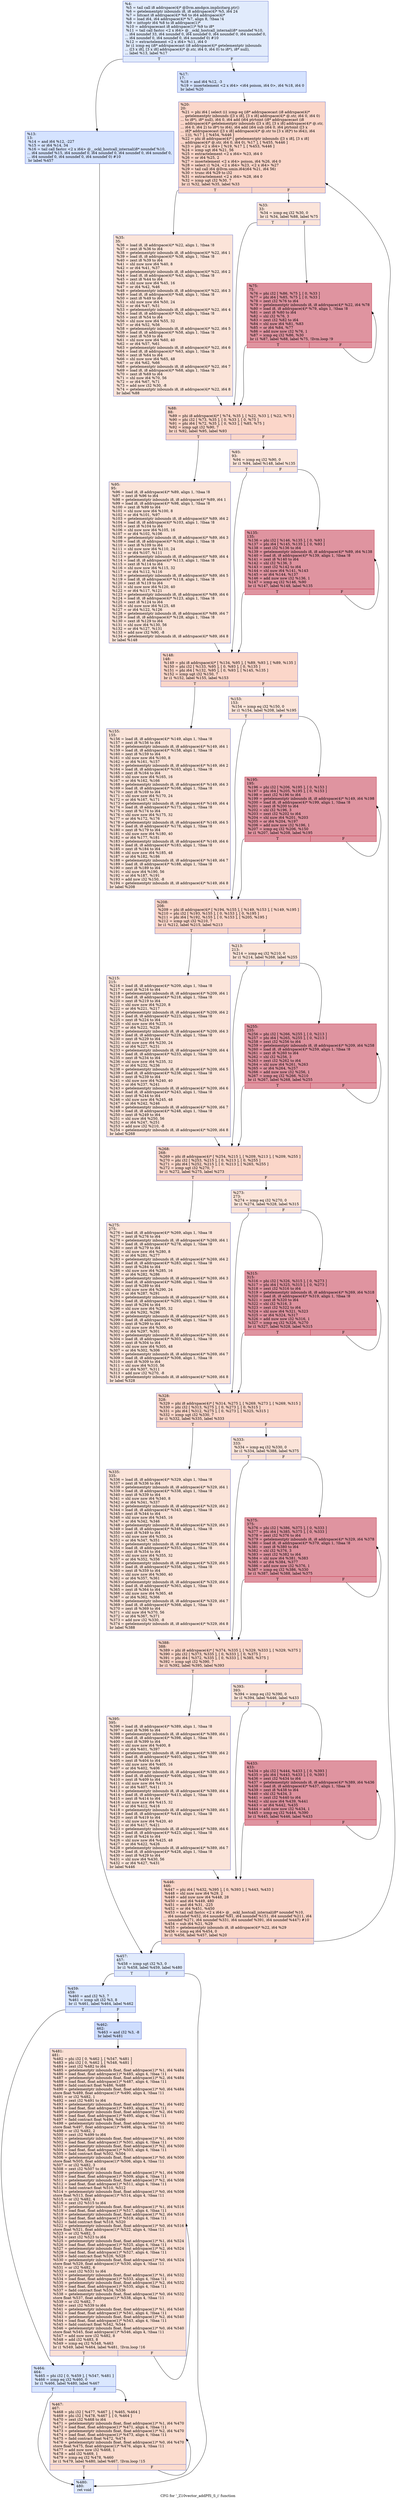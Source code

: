 digraph "CFG for '_Z10vector_addPfS_S_i' function" {
	label="CFG for '_Z10vector_addPfS_S_i' function";

	Node0x63c21f0 [shape=record,color="#3d50c3ff", style=filled, fillcolor="#bbd1f870",label="{%4:\l  %5 = tail call i8 addrspace(4)* @llvm.amdgcn.implicitarg.ptr()\l  %6 = getelementptr inbounds i8, i8 addrspace(4)* %5, i64 24\l  %7 = bitcast i8 addrspace(4)* %6 to i64 addrspace(4)*\l  %8 = load i64, i64 addrspace(4)* %7, align 8, !tbaa !4\l  %9 = inttoptr i64 %8 to i8 addrspace(1)*\l  %10 = addrspacecast i8 addrspace(1)* %9 to i8*\l  %11 = tail call fastcc \<2 x i64\> @__ockl_hostcall_internal(i8* noundef %10,\l... i64 noundef 33, i64 noundef 0, i64 noundef 0, i64 noundef 0, i64 noundef 0,\l... i64 noundef 0, i64 noundef 0, i64 noundef 0) #10\l  %12 = extractelement \<2 x i64\> %11, i64 0\l  br i1 icmp eq (i8* addrspacecast (i8 addrspace(4)* getelementptr inbounds\l... ([3 x i8], [3 x i8] addrspace(4)* @.str, i64 0, i64 0) to i8*), i8* null),\l... label %13, label %17\l|{<s0>T|<s1>F}}"];
	Node0x63c21f0:s0 -> Node0x63c4110;
	Node0x63c21f0:s1 -> Node0x63c4b00;
	Node0x63c4110 [shape=record,color="#3d50c3ff", style=filled, fillcolor="#a1c0ff70",label="{%13:\l13:                                               \l  %14 = and i64 %12, -227\l  %15 = or i64 %14, 34\l  %16 = tail call fastcc \<2 x i64\> @__ockl_hostcall_internal(i8* noundef %10,\l... i64 noundef %15, i64 noundef 0, i64 noundef 0, i64 noundef 0, i64 noundef 0,\l... i64 noundef 0, i64 noundef 0, i64 noundef 0) #10\l  br label %457\l}"];
	Node0x63c4110 -> Node0x63c4ef0;
	Node0x63c4b00 [shape=record,color="#3d50c3ff", style=filled, fillcolor="#a1c0ff70",label="{%17:\l17:                                               \l  %18 = and i64 %12, -3\l  %19 = insertelement \<2 x i64\> \<i64 poison, i64 0\>, i64 %18, i64 0\l  br label %20\l}"];
	Node0x63c4b00 -> Node0x63c5960;
	Node0x63c5960 [shape=record,color="#3d50c3ff", style=filled, fillcolor="#f6a38570",label="{%20:\l20:                                               \l  %21 = phi i64 [ select (i1 icmp eq (i8* addrspacecast (i8 addrspace(4)*\l... getelementptr inbounds ([3 x i8], [3 x i8] addrspace(4)* @.str, i64 0, i64 0)\l... to i8*), i8* null), i64 0, i64 add (i64 ptrtoint (i8* addrspacecast (i8\l... addrspace(4)* getelementptr inbounds ([3 x i8], [3 x i8] addrspace(4)* @.str,\l... i64 0, i64 2) to i8*) to i64), i64 add (i64 sub (i64 0, i64 ptrtoint ([3 x\l... i8]* addrspacecast ([3 x i8] addrspace(4)* @.str to [3 x i8]*) to i64)), i64\l... 1))), %17 ], [ %454, %446 ]\l  %22 = phi i8 addrspace(4)* [ getelementptr inbounds ([3 x i8], [3 x i8]\l... addrspace(4)* @.str, i64 0, i64 0), %17 ], [ %455, %446 ]\l  %23 = phi \<2 x i64\> [ %19, %17 ], [ %453, %446 ]\l  %24 = icmp ugt i64 %21, 56\l  %25 = extractelement \<2 x i64\> %23, i64 0\l  %26 = or i64 %25, 2\l  %27 = insertelement \<2 x i64\> poison, i64 %26, i64 0\l  %28 = select i1 %24, \<2 x i64\> %23, \<2 x i64\> %27\l  %29 = tail call i64 @llvm.umin.i64(i64 %21, i64 56)\l  %30 = trunc i64 %29 to i32\l  %31 = extractelement \<2 x i64\> %28, i64 0\l  %32 = icmp ugt i32 %30, 7\l  br i1 %32, label %35, label %33\l|{<s0>T|<s1>F}}"];
	Node0x63c5960:s0 -> Node0x63c4de0;
	Node0x63c5960:s1 -> Node0x63c4e70;
	Node0x63c4e70 [shape=record,color="#3d50c3ff", style=filled, fillcolor="#f5c1a970",label="{%33:\l33:                                               \l  %34 = icmp eq i32 %30, 0\l  br i1 %34, label %88, label %75\l|{<s0>T|<s1>F}}"];
	Node0x63c4e70:s0 -> Node0x63c6c40;
	Node0x63c4e70:s1 -> Node0x63c6c90;
	Node0x63c4de0 [shape=record,color="#3d50c3ff", style=filled, fillcolor="#f5c1a970",label="{%35:\l35:                                               \l  %36 = load i8, i8 addrspace(4)* %22, align 1, !tbaa !8\l  %37 = zext i8 %36 to i64\l  %38 = getelementptr inbounds i8, i8 addrspace(4)* %22, i64 1\l  %39 = load i8, i8 addrspace(4)* %38, align 1, !tbaa !8\l  %40 = zext i8 %39 to i64\l  %41 = shl nuw nsw i64 %40, 8\l  %42 = or i64 %41, %37\l  %43 = getelementptr inbounds i8, i8 addrspace(4)* %22, i64 2\l  %44 = load i8, i8 addrspace(4)* %43, align 1, !tbaa !8\l  %45 = zext i8 %44 to i64\l  %46 = shl nuw nsw i64 %45, 16\l  %47 = or i64 %42, %46\l  %48 = getelementptr inbounds i8, i8 addrspace(4)* %22, i64 3\l  %49 = load i8, i8 addrspace(4)* %48, align 1, !tbaa !8\l  %50 = zext i8 %49 to i64\l  %51 = shl nuw nsw i64 %50, 24\l  %52 = or i64 %47, %51\l  %53 = getelementptr inbounds i8, i8 addrspace(4)* %22, i64 4\l  %54 = load i8, i8 addrspace(4)* %53, align 1, !tbaa !8\l  %55 = zext i8 %54 to i64\l  %56 = shl nuw nsw i64 %55, 32\l  %57 = or i64 %52, %56\l  %58 = getelementptr inbounds i8, i8 addrspace(4)* %22, i64 5\l  %59 = load i8, i8 addrspace(4)* %58, align 1, !tbaa !8\l  %60 = zext i8 %59 to i64\l  %61 = shl nuw nsw i64 %60, 40\l  %62 = or i64 %57, %61\l  %63 = getelementptr inbounds i8, i8 addrspace(4)* %22, i64 6\l  %64 = load i8, i8 addrspace(4)* %63, align 1, !tbaa !8\l  %65 = zext i8 %64 to i64\l  %66 = shl nuw nsw i64 %65, 48\l  %67 = or i64 %62, %66\l  %68 = getelementptr inbounds i8, i8 addrspace(4)* %22, i64 7\l  %69 = load i8, i8 addrspace(4)* %68, align 1, !tbaa !8\l  %70 = zext i8 %69 to i64\l  %71 = shl nuw i64 %70, 56\l  %72 = or i64 %67, %71\l  %73 = add nsw i32 %30, -8\l  %74 = getelementptr inbounds i8, i8 addrspace(4)* %22, i64 8\l  br label %88\l}"];
	Node0x63c4de0 -> Node0x63c6c40;
	Node0x63c6c90 [shape=record,color="#b70d28ff", style=filled, fillcolor="#b70d2870",label="{%75:\l75:                                               \l  %76 = phi i32 [ %86, %75 ], [ 0, %33 ]\l  %77 = phi i64 [ %85, %75 ], [ 0, %33 ]\l  %78 = zext i32 %76 to i64\l  %79 = getelementptr inbounds i8, i8 addrspace(4)* %22, i64 %78\l  %80 = load i8, i8 addrspace(4)* %79, align 1, !tbaa !8\l  %81 = zext i8 %80 to i64\l  %82 = shl i32 %76, 3\l  %83 = zext i32 %82 to i64\l  %84 = shl nuw i64 %81, %83\l  %85 = or i64 %84, %77\l  %86 = add nuw nsw i32 %76, 1\l  %87 = icmp eq i32 %86, %30\l  br i1 %87, label %88, label %75, !llvm.loop !9\l|{<s0>T|<s1>F}}"];
	Node0x63c6c90:s0 -> Node0x63c6c40;
	Node0x63c6c90:s1 -> Node0x63c6c90;
	Node0x63c6c40 [shape=record,color="#3d50c3ff", style=filled, fillcolor="#f6a38570",label="{%88:\l88:                                               \l  %89 = phi i8 addrspace(4)* [ %74, %35 ], [ %22, %33 ], [ %22, %75 ]\l  %90 = phi i32 [ %73, %35 ], [ 0, %33 ], [ 0, %75 ]\l  %91 = phi i64 [ %72, %35 ], [ 0, %33 ], [ %85, %75 ]\l  %92 = icmp ugt i32 %90, 7\l  br i1 %92, label %95, label %93\l|{<s0>T|<s1>F}}"];
	Node0x63c6c40:s0 -> Node0x63c99c0;
	Node0x63c6c40:s1 -> Node0x63c9a10;
	Node0x63c9a10 [shape=record,color="#3d50c3ff", style=filled, fillcolor="#f5c1a970",label="{%93:\l93:                                               \l  %94 = icmp eq i32 %90, 0\l  br i1 %94, label %148, label %135\l|{<s0>T|<s1>F}}"];
	Node0x63c9a10:s0 -> Node0x63c9be0;
	Node0x63c9a10:s1 -> Node0x63c9c30;
	Node0x63c99c0 [shape=record,color="#3d50c3ff", style=filled, fillcolor="#f5c1a970",label="{%95:\l95:                                               \l  %96 = load i8, i8 addrspace(4)* %89, align 1, !tbaa !8\l  %97 = zext i8 %96 to i64\l  %98 = getelementptr inbounds i8, i8 addrspace(4)* %89, i64 1\l  %99 = load i8, i8 addrspace(4)* %98, align 1, !tbaa !8\l  %100 = zext i8 %99 to i64\l  %101 = shl nuw nsw i64 %100, 8\l  %102 = or i64 %101, %97\l  %103 = getelementptr inbounds i8, i8 addrspace(4)* %89, i64 2\l  %104 = load i8, i8 addrspace(4)* %103, align 1, !tbaa !8\l  %105 = zext i8 %104 to i64\l  %106 = shl nuw nsw i64 %105, 16\l  %107 = or i64 %102, %106\l  %108 = getelementptr inbounds i8, i8 addrspace(4)* %89, i64 3\l  %109 = load i8, i8 addrspace(4)* %108, align 1, !tbaa !8\l  %110 = zext i8 %109 to i64\l  %111 = shl nuw nsw i64 %110, 24\l  %112 = or i64 %107, %111\l  %113 = getelementptr inbounds i8, i8 addrspace(4)* %89, i64 4\l  %114 = load i8, i8 addrspace(4)* %113, align 1, !tbaa !8\l  %115 = zext i8 %114 to i64\l  %116 = shl nuw nsw i64 %115, 32\l  %117 = or i64 %112, %116\l  %118 = getelementptr inbounds i8, i8 addrspace(4)* %89, i64 5\l  %119 = load i8, i8 addrspace(4)* %118, align 1, !tbaa !8\l  %120 = zext i8 %119 to i64\l  %121 = shl nuw nsw i64 %120, 40\l  %122 = or i64 %117, %121\l  %123 = getelementptr inbounds i8, i8 addrspace(4)* %89, i64 6\l  %124 = load i8, i8 addrspace(4)* %123, align 1, !tbaa !8\l  %125 = zext i8 %124 to i64\l  %126 = shl nuw nsw i64 %125, 48\l  %127 = or i64 %122, %126\l  %128 = getelementptr inbounds i8, i8 addrspace(4)* %89, i64 7\l  %129 = load i8, i8 addrspace(4)* %128, align 1, !tbaa !8\l  %130 = zext i8 %129 to i64\l  %131 = shl nuw i64 %130, 56\l  %132 = or i64 %127, %131\l  %133 = add nsw i32 %90, -8\l  %134 = getelementptr inbounds i8, i8 addrspace(4)* %89, i64 8\l  br label %148\l}"];
	Node0x63c99c0 -> Node0x63c9be0;
	Node0x63c9c30 [shape=record,color="#b70d28ff", style=filled, fillcolor="#b70d2870",label="{%135:\l135:                                              \l  %136 = phi i32 [ %146, %135 ], [ 0, %93 ]\l  %137 = phi i64 [ %145, %135 ], [ 0, %93 ]\l  %138 = zext i32 %136 to i64\l  %139 = getelementptr inbounds i8, i8 addrspace(4)* %89, i64 %138\l  %140 = load i8, i8 addrspace(4)* %139, align 1, !tbaa !8\l  %141 = zext i8 %140 to i64\l  %142 = shl i32 %136, 3\l  %143 = zext i32 %142 to i64\l  %144 = shl nuw i64 %141, %143\l  %145 = or i64 %144, %137\l  %146 = add nuw nsw i32 %136, 1\l  %147 = icmp eq i32 %146, %90\l  br i1 %147, label %148, label %135\l|{<s0>T|<s1>F}}"];
	Node0x63c9c30:s0 -> Node0x63c9be0;
	Node0x63c9c30:s1 -> Node0x63c9c30;
	Node0x63c9be0 [shape=record,color="#3d50c3ff", style=filled, fillcolor="#f6a38570",label="{%148:\l148:                                              \l  %149 = phi i8 addrspace(4)* [ %134, %95 ], [ %89, %93 ], [ %89, %135 ]\l  %150 = phi i32 [ %133, %95 ], [ 0, %93 ], [ 0, %135 ]\l  %151 = phi i64 [ %132, %95 ], [ 0, %93 ], [ %145, %135 ]\l  %152 = icmp ugt i32 %150, 7\l  br i1 %152, label %155, label %153\l|{<s0>T|<s1>F}}"];
	Node0x63c9be0:s0 -> Node0x63cc0f0;
	Node0x63c9be0:s1 -> Node0x63cc140;
	Node0x63cc140 [shape=record,color="#3d50c3ff", style=filled, fillcolor="#f5c1a970",label="{%153:\l153:                                              \l  %154 = icmp eq i32 %150, 0\l  br i1 %154, label %208, label %195\l|{<s0>T|<s1>F}}"];
	Node0x63cc140:s0 -> Node0x63cc2d0;
	Node0x63cc140:s1 -> Node0x63cc320;
	Node0x63cc0f0 [shape=record,color="#3d50c3ff", style=filled, fillcolor="#f5c1a970",label="{%155:\l155:                                              \l  %156 = load i8, i8 addrspace(4)* %149, align 1, !tbaa !8\l  %157 = zext i8 %156 to i64\l  %158 = getelementptr inbounds i8, i8 addrspace(4)* %149, i64 1\l  %159 = load i8, i8 addrspace(4)* %158, align 1, !tbaa !8\l  %160 = zext i8 %159 to i64\l  %161 = shl nuw nsw i64 %160, 8\l  %162 = or i64 %161, %157\l  %163 = getelementptr inbounds i8, i8 addrspace(4)* %149, i64 2\l  %164 = load i8, i8 addrspace(4)* %163, align 1, !tbaa !8\l  %165 = zext i8 %164 to i64\l  %166 = shl nuw nsw i64 %165, 16\l  %167 = or i64 %162, %166\l  %168 = getelementptr inbounds i8, i8 addrspace(4)* %149, i64 3\l  %169 = load i8, i8 addrspace(4)* %168, align 1, !tbaa !8\l  %170 = zext i8 %169 to i64\l  %171 = shl nuw nsw i64 %170, 24\l  %172 = or i64 %167, %171\l  %173 = getelementptr inbounds i8, i8 addrspace(4)* %149, i64 4\l  %174 = load i8, i8 addrspace(4)* %173, align 1, !tbaa !8\l  %175 = zext i8 %174 to i64\l  %176 = shl nuw nsw i64 %175, 32\l  %177 = or i64 %172, %176\l  %178 = getelementptr inbounds i8, i8 addrspace(4)* %149, i64 5\l  %179 = load i8, i8 addrspace(4)* %178, align 1, !tbaa !8\l  %180 = zext i8 %179 to i64\l  %181 = shl nuw nsw i64 %180, 40\l  %182 = or i64 %177, %181\l  %183 = getelementptr inbounds i8, i8 addrspace(4)* %149, i64 6\l  %184 = load i8, i8 addrspace(4)* %183, align 1, !tbaa !8\l  %185 = zext i8 %184 to i64\l  %186 = shl nuw nsw i64 %185, 48\l  %187 = or i64 %182, %186\l  %188 = getelementptr inbounds i8, i8 addrspace(4)* %149, i64 7\l  %189 = load i8, i8 addrspace(4)* %188, align 1, !tbaa !8\l  %190 = zext i8 %189 to i64\l  %191 = shl nuw i64 %190, 56\l  %192 = or i64 %187, %191\l  %193 = add nsw i32 %150, -8\l  %194 = getelementptr inbounds i8, i8 addrspace(4)* %149, i64 8\l  br label %208\l}"];
	Node0x63cc0f0 -> Node0x63cc2d0;
	Node0x63cc320 [shape=record,color="#b70d28ff", style=filled, fillcolor="#b70d2870",label="{%195:\l195:                                              \l  %196 = phi i32 [ %206, %195 ], [ 0, %153 ]\l  %197 = phi i64 [ %205, %195 ], [ 0, %153 ]\l  %198 = zext i32 %196 to i64\l  %199 = getelementptr inbounds i8, i8 addrspace(4)* %149, i64 %198\l  %200 = load i8, i8 addrspace(4)* %199, align 1, !tbaa !8\l  %201 = zext i8 %200 to i64\l  %202 = shl i32 %196, 3\l  %203 = zext i32 %202 to i64\l  %204 = shl nuw i64 %201, %203\l  %205 = or i64 %204, %197\l  %206 = add nuw nsw i32 %196, 1\l  %207 = icmp eq i32 %206, %150\l  br i1 %207, label %208, label %195\l|{<s0>T|<s1>F}}"];
	Node0x63cc320:s0 -> Node0x63cc2d0;
	Node0x63cc320:s1 -> Node0x63cc320;
	Node0x63cc2d0 [shape=record,color="#3d50c3ff", style=filled, fillcolor="#f6a38570",label="{%208:\l208:                                              \l  %209 = phi i8 addrspace(4)* [ %194, %155 ], [ %149, %153 ], [ %149, %195 ]\l  %210 = phi i32 [ %193, %155 ], [ 0, %153 ], [ 0, %195 ]\l  %211 = phi i64 [ %192, %155 ], [ 0, %153 ], [ %205, %195 ]\l  %212 = icmp ugt i32 %210, 7\l  br i1 %212, label %215, label %213\l|{<s0>T|<s1>F}}"];
	Node0x63cc2d0:s0 -> Node0x63ce340;
	Node0x63cc2d0:s1 -> Node0x63ce390;
	Node0x63ce390 [shape=record,color="#3d50c3ff", style=filled, fillcolor="#f5c1a970",label="{%213:\l213:                                              \l  %214 = icmp eq i32 %210, 0\l  br i1 %214, label %268, label %255\l|{<s0>T|<s1>F}}"];
	Node0x63ce390:s0 -> Node0x63ce520;
	Node0x63ce390:s1 -> Node0x63ce570;
	Node0x63ce340 [shape=record,color="#3d50c3ff", style=filled, fillcolor="#f5c1a970",label="{%215:\l215:                                              \l  %216 = load i8, i8 addrspace(4)* %209, align 1, !tbaa !8\l  %217 = zext i8 %216 to i64\l  %218 = getelementptr inbounds i8, i8 addrspace(4)* %209, i64 1\l  %219 = load i8, i8 addrspace(4)* %218, align 1, !tbaa !8\l  %220 = zext i8 %219 to i64\l  %221 = shl nuw nsw i64 %220, 8\l  %222 = or i64 %221, %217\l  %223 = getelementptr inbounds i8, i8 addrspace(4)* %209, i64 2\l  %224 = load i8, i8 addrspace(4)* %223, align 1, !tbaa !8\l  %225 = zext i8 %224 to i64\l  %226 = shl nuw nsw i64 %225, 16\l  %227 = or i64 %222, %226\l  %228 = getelementptr inbounds i8, i8 addrspace(4)* %209, i64 3\l  %229 = load i8, i8 addrspace(4)* %228, align 1, !tbaa !8\l  %230 = zext i8 %229 to i64\l  %231 = shl nuw nsw i64 %230, 24\l  %232 = or i64 %227, %231\l  %233 = getelementptr inbounds i8, i8 addrspace(4)* %209, i64 4\l  %234 = load i8, i8 addrspace(4)* %233, align 1, !tbaa !8\l  %235 = zext i8 %234 to i64\l  %236 = shl nuw nsw i64 %235, 32\l  %237 = or i64 %232, %236\l  %238 = getelementptr inbounds i8, i8 addrspace(4)* %209, i64 5\l  %239 = load i8, i8 addrspace(4)* %238, align 1, !tbaa !8\l  %240 = zext i8 %239 to i64\l  %241 = shl nuw nsw i64 %240, 40\l  %242 = or i64 %237, %241\l  %243 = getelementptr inbounds i8, i8 addrspace(4)* %209, i64 6\l  %244 = load i8, i8 addrspace(4)* %243, align 1, !tbaa !8\l  %245 = zext i8 %244 to i64\l  %246 = shl nuw nsw i64 %245, 48\l  %247 = or i64 %242, %246\l  %248 = getelementptr inbounds i8, i8 addrspace(4)* %209, i64 7\l  %249 = load i8, i8 addrspace(4)* %248, align 1, !tbaa !8\l  %250 = zext i8 %249 to i64\l  %251 = shl nuw i64 %250, 56\l  %252 = or i64 %247, %251\l  %253 = add nsw i32 %210, -8\l  %254 = getelementptr inbounds i8, i8 addrspace(4)* %209, i64 8\l  br label %268\l}"];
	Node0x63ce340 -> Node0x63ce520;
	Node0x63ce570 [shape=record,color="#b70d28ff", style=filled, fillcolor="#b70d2870",label="{%255:\l255:                                              \l  %256 = phi i32 [ %266, %255 ], [ 0, %213 ]\l  %257 = phi i64 [ %265, %255 ], [ 0, %213 ]\l  %258 = zext i32 %256 to i64\l  %259 = getelementptr inbounds i8, i8 addrspace(4)* %209, i64 %258\l  %260 = load i8, i8 addrspace(4)* %259, align 1, !tbaa !8\l  %261 = zext i8 %260 to i64\l  %262 = shl i32 %256, 3\l  %263 = zext i32 %262 to i64\l  %264 = shl nuw i64 %261, %263\l  %265 = or i64 %264, %257\l  %266 = add nuw nsw i32 %256, 1\l  %267 = icmp eq i32 %266, %210\l  br i1 %267, label %268, label %255\l|{<s0>T|<s1>F}}"];
	Node0x63ce570:s0 -> Node0x63ce520;
	Node0x63ce570:s1 -> Node0x63ce570;
	Node0x63ce520 [shape=record,color="#3d50c3ff", style=filled, fillcolor="#f6a38570",label="{%268:\l268:                                              \l  %269 = phi i8 addrspace(4)* [ %254, %215 ], [ %209, %213 ], [ %209, %255 ]\l  %270 = phi i32 [ %253, %215 ], [ 0, %213 ], [ 0, %255 ]\l  %271 = phi i64 [ %252, %215 ], [ 0, %213 ], [ %265, %255 ]\l  %272 = icmp ugt i32 %270, 7\l  br i1 %272, label %275, label %273\l|{<s0>T|<s1>F}}"];
	Node0x63ce520:s0 -> Node0x63d0da0;
	Node0x63ce520:s1 -> Node0x63d0df0;
	Node0x63d0df0 [shape=record,color="#3d50c3ff", style=filled, fillcolor="#f5c1a970",label="{%273:\l273:                                              \l  %274 = icmp eq i32 %270, 0\l  br i1 %274, label %328, label %315\l|{<s0>T|<s1>F}}"];
	Node0x63d0df0:s0 -> Node0x63d0f80;
	Node0x63d0df0:s1 -> Node0x63d0fd0;
	Node0x63d0da0 [shape=record,color="#3d50c3ff", style=filled, fillcolor="#f5c1a970",label="{%275:\l275:                                              \l  %276 = load i8, i8 addrspace(4)* %269, align 1, !tbaa !8\l  %277 = zext i8 %276 to i64\l  %278 = getelementptr inbounds i8, i8 addrspace(4)* %269, i64 1\l  %279 = load i8, i8 addrspace(4)* %278, align 1, !tbaa !8\l  %280 = zext i8 %279 to i64\l  %281 = shl nuw nsw i64 %280, 8\l  %282 = or i64 %281, %277\l  %283 = getelementptr inbounds i8, i8 addrspace(4)* %269, i64 2\l  %284 = load i8, i8 addrspace(4)* %283, align 1, !tbaa !8\l  %285 = zext i8 %284 to i64\l  %286 = shl nuw nsw i64 %285, 16\l  %287 = or i64 %282, %286\l  %288 = getelementptr inbounds i8, i8 addrspace(4)* %269, i64 3\l  %289 = load i8, i8 addrspace(4)* %288, align 1, !tbaa !8\l  %290 = zext i8 %289 to i64\l  %291 = shl nuw nsw i64 %290, 24\l  %292 = or i64 %287, %291\l  %293 = getelementptr inbounds i8, i8 addrspace(4)* %269, i64 4\l  %294 = load i8, i8 addrspace(4)* %293, align 1, !tbaa !8\l  %295 = zext i8 %294 to i64\l  %296 = shl nuw nsw i64 %295, 32\l  %297 = or i64 %292, %296\l  %298 = getelementptr inbounds i8, i8 addrspace(4)* %269, i64 5\l  %299 = load i8, i8 addrspace(4)* %298, align 1, !tbaa !8\l  %300 = zext i8 %299 to i64\l  %301 = shl nuw nsw i64 %300, 40\l  %302 = or i64 %297, %301\l  %303 = getelementptr inbounds i8, i8 addrspace(4)* %269, i64 6\l  %304 = load i8, i8 addrspace(4)* %303, align 1, !tbaa !8\l  %305 = zext i8 %304 to i64\l  %306 = shl nuw nsw i64 %305, 48\l  %307 = or i64 %302, %306\l  %308 = getelementptr inbounds i8, i8 addrspace(4)* %269, i64 7\l  %309 = load i8, i8 addrspace(4)* %308, align 1, !tbaa !8\l  %310 = zext i8 %309 to i64\l  %311 = shl nuw i64 %310, 56\l  %312 = or i64 %307, %311\l  %313 = add nsw i32 %270, -8\l  %314 = getelementptr inbounds i8, i8 addrspace(4)* %269, i64 8\l  br label %328\l}"];
	Node0x63d0da0 -> Node0x63d0f80;
	Node0x63d0fd0 [shape=record,color="#b70d28ff", style=filled, fillcolor="#b70d2870",label="{%315:\l315:                                              \l  %316 = phi i32 [ %326, %315 ], [ 0, %273 ]\l  %317 = phi i64 [ %325, %315 ], [ 0, %273 ]\l  %318 = zext i32 %316 to i64\l  %319 = getelementptr inbounds i8, i8 addrspace(4)* %269, i64 %318\l  %320 = load i8, i8 addrspace(4)* %319, align 1, !tbaa !8\l  %321 = zext i8 %320 to i64\l  %322 = shl i32 %316, 3\l  %323 = zext i32 %322 to i64\l  %324 = shl nuw i64 %321, %323\l  %325 = or i64 %324, %317\l  %326 = add nuw nsw i32 %316, 1\l  %327 = icmp eq i32 %326, %270\l  br i1 %327, label %328, label %315\l|{<s0>T|<s1>F}}"];
	Node0x63d0fd0:s0 -> Node0x63d0f80;
	Node0x63d0fd0:s1 -> Node0x63d0fd0;
	Node0x63d0f80 [shape=record,color="#3d50c3ff", style=filled, fillcolor="#f6a38570",label="{%328:\l328:                                              \l  %329 = phi i8 addrspace(4)* [ %314, %275 ], [ %269, %273 ], [ %269, %315 ]\l  %330 = phi i32 [ %313, %275 ], [ 0, %273 ], [ 0, %315 ]\l  %331 = phi i64 [ %312, %275 ], [ 0, %273 ], [ %325, %315 ]\l  %332 = icmp ugt i32 %330, 7\l  br i1 %332, label %335, label %333\l|{<s0>T|<s1>F}}"];
	Node0x63d0f80:s0 -> Node0x63d2ff0;
	Node0x63d0f80:s1 -> Node0x63d3040;
	Node0x63d3040 [shape=record,color="#3d50c3ff", style=filled, fillcolor="#f5c1a970",label="{%333:\l333:                                              \l  %334 = icmp eq i32 %330, 0\l  br i1 %334, label %388, label %375\l|{<s0>T|<s1>F}}"];
	Node0x63d3040:s0 -> Node0x63d31d0;
	Node0x63d3040:s1 -> Node0x63d3220;
	Node0x63d2ff0 [shape=record,color="#3d50c3ff", style=filled, fillcolor="#f5c1a970",label="{%335:\l335:                                              \l  %336 = load i8, i8 addrspace(4)* %329, align 1, !tbaa !8\l  %337 = zext i8 %336 to i64\l  %338 = getelementptr inbounds i8, i8 addrspace(4)* %329, i64 1\l  %339 = load i8, i8 addrspace(4)* %338, align 1, !tbaa !8\l  %340 = zext i8 %339 to i64\l  %341 = shl nuw nsw i64 %340, 8\l  %342 = or i64 %341, %337\l  %343 = getelementptr inbounds i8, i8 addrspace(4)* %329, i64 2\l  %344 = load i8, i8 addrspace(4)* %343, align 1, !tbaa !8\l  %345 = zext i8 %344 to i64\l  %346 = shl nuw nsw i64 %345, 16\l  %347 = or i64 %342, %346\l  %348 = getelementptr inbounds i8, i8 addrspace(4)* %329, i64 3\l  %349 = load i8, i8 addrspace(4)* %348, align 1, !tbaa !8\l  %350 = zext i8 %349 to i64\l  %351 = shl nuw nsw i64 %350, 24\l  %352 = or i64 %347, %351\l  %353 = getelementptr inbounds i8, i8 addrspace(4)* %329, i64 4\l  %354 = load i8, i8 addrspace(4)* %353, align 1, !tbaa !8\l  %355 = zext i8 %354 to i64\l  %356 = shl nuw nsw i64 %355, 32\l  %357 = or i64 %352, %356\l  %358 = getelementptr inbounds i8, i8 addrspace(4)* %329, i64 5\l  %359 = load i8, i8 addrspace(4)* %358, align 1, !tbaa !8\l  %360 = zext i8 %359 to i64\l  %361 = shl nuw nsw i64 %360, 40\l  %362 = or i64 %357, %361\l  %363 = getelementptr inbounds i8, i8 addrspace(4)* %329, i64 6\l  %364 = load i8, i8 addrspace(4)* %363, align 1, !tbaa !8\l  %365 = zext i8 %364 to i64\l  %366 = shl nuw nsw i64 %365, 48\l  %367 = or i64 %362, %366\l  %368 = getelementptr inbounds i8, i8 addrspace(4)* %329, i64 7\l  %369 = load i8, i8 addrspace(4)* %368, align 1, !tbaa !8\l  %370 = zext i8 %369 to i64\l  %371 = shl nuw i64 %370, 56\l  %372 = or i64 %367, %371\l  %373 = add nsw i32 %330, -8\l  %374 = getelementptr inbounds i8, i8 addrspace(4)* %329, i64 8\l  br label %388\l}"];
	Node0x63d2ff0 -> Node0x63d31d0;
	Node0x63d3220 [shape=record,color="#b70d28ff", style=filled, fillcolor="#b70d2870",label="{%375:\l375:                                              \l  %376 = phi i32 [ %386, %375 ], [ 0, %333 ]\l  %377 = phi i64 [ %385, %375 ], [ 0, %333 ]\l  %378 = zext i32 %376 to i64\l  %379 = getelementptr inbounds i8, i8 addrspace(4)* %329, i64 %378\l  %380 = load i8, i8 addrspace(4)* %379, align 1, !tbaa !8\l  %381 = zext i8 %380 to i64\l  %382 = shl i32 %376, 3\l  %383 = zext i32 %382 to i64\l  %384 = shl nuw i64 %381, %383\l  %385 = or i64 %384, %377\l  %386 = add nuw nsw i32 %376, 1\l  %387 = icmp eq i32 %386, %330\l  br i1 %387, label %388, label %375\l|{<s0>T|<s1>F}}"];
	Node0x63d3220:s0 -> Node0x63d31d0;
	Node0x63d3220:s1 -> Node0x63d3220;
	Node0x63d31d0 [shape=record,color="#3d50c3ff", style=filled, fillcolor="#f6a38570",label="{%388:\l388:                                              \l  %389 = phi i8 addrspace(4)* [ %374, %335 ], [ %329, %333 ], [ %329, %375 ]\l  %390 = phi i32 [ %373, %335 ], [ 0, %333 ], [ 0, %375 ]\l  %391 = phi i64 [ %372, %335 ], [ 0, %333 ], [ %385, %375 ]\l  %392 = icmp ugt i32 %390, 7\l  br i1 %392, label %395, label %393\l|{<s0>T|<s1>F}}"];
	Node0x63d31d0:s0 -> Node0x63d62a0;
	Node0x63d31d0:s1 -> Node0x63d62f0;
	Node0x63d62f0 [shape=record,color="#3d50c3ff", style=filled, fillcolor="#f5c1a970",label="{%393:\l393:                                              \l  %394 = icmp eq i32 %390, 0\l  br i1 %394, label %446, label %433\l|{<s0>T|<s1>F}}"];
	Node0x63d62f0:s0 -> Node0x63c5de0;
	Node0x63d62f0:s1 -> Node0x63d6480;
	Node0x63d62a0 [shape=record,color="#3d50c3ff", style=filled, fillcolor="#f5c1a970",label="{%395:\l395:                                              \l  %396 = load i8, i8 addrspace(4)* %389, align 1, !tbaa !8\l  %397 = zext i8 %396 to i64\l  %398 = getelementptr inbounds i8, i8 addrspace(4)* %389, i64 1\l  %399 = load i8, i8 addrspace(4)* %398, align 1, !tbaa !8\l  %400 = zext i8 %399 to i64\l  %401 = shl nuw nsw i64 %400, 8\l  %402 = or i64 %401, %397\l  %403 = getelementptr inbounds i8, i8 addrspace(4)* %389, i64 2\l  %404 = load i8, i8 addrspace(4)* %403, align 1, !tbaa !8\l  %405 = zext i8 %404 to i64\l  %406 = shl nuw nsw i64 %405, 16\l  %407 = or i64 %402, %406\l  %408 = getelementptr inbounds i8, i8 addrspace(4)* %389, i64 3\l  %409 = load i8, i8 addrspace(4)* %408, align 1, !tbaa !8\l  %410 = zext i8 %409 to i64\l  %411 = shl nuw nsw i64 %410, 24\l  %412 = or i64 %407, %411\l  %413 = getelementptr inbounds i8, i8 addrspace(4)* %389, i64 4\l  %414 = load i8, i8 addrspace(4)* %413, align 1, !tbaa !8\l  %415 = zext i8 %414 to i64\l  %416 = shl nuw nsw i64 %415, 32\l  %417 = or i64 %412, %416\l  %418 = getelementptr inbounds i8, i8 addrspace(4)* %389, i64 5\l  %419 = load i8, i8 addrspace(4)* %418, align 1, !tbaa !8\l  %420 = zext i8 %419 to i64\l  %421 = shl nuw nsw i64 %420, 40\l  %422 = or i64 %417, %421\l  %423 = getelementptr inbounds i8, i8 addrspace(4)* %389, i64 6\l  %424 = load i8, i8 addrspace(4)* %423, align 1, !tbaa !8\l  %425 = zext i8 %424 to i64\l  %426 = shl nuw nsw i64 %425, 48\l  %427 = or i64 %422, %426\l  %428 = getelementptr inbounds i8, i8 addrspace(4)* %389, i64 7\l  %429 = load i8, i8 addrspace(4)* %428, align 1, !tbaa !8\l  %430 = zext i8 %429 to i64\l  %431 = shl nuw i64 %430, 56\l  %432 = or i64 %427, %431\l  br label %446\l}"];
	Node0x63d62a0 -> Node0x63c5de0;
	Node0x63d6480 [shape=record,color="#b70d28ff", style=filled, fillcolor="#b70d2870",label="{%433:\l433:                                              \l  %434 = phi i32 [ %444, %433 ], [ 0, %393 ]\l  %435 = phi i64 [ %443, %433 ], [ 0, %393 ]\l  %436 = zext i32 %434 to i64\l  %437 = getelementptr inbounds i8, i8 addrspace(4)* %389, i64 %436\l  %438 = load i8, i8 addrspace(4)* %437, align 1, !tbaa !8\l  %439 = zext i8 %438 to i64\l  %440 = shl i32 %434, 3\l  %441 = zext i32 %440 to i64\l  %442 = shl nuw i64 %439, %441\l  %443 = or i64 %442, %435\l  %444 = add nuw nsw i32 %434, 1\l  %445 = icmp eq i32 %444, %390\l  br i1 %445, label %446, label %433\l|{<s0>T|<s1>F}}"];
	Node0x63d6480:s0 -> Node0x63c5de0;
	Node0x63d6480:s1 -> Node0x63d6480;
	Node0x63c5de0 [shape=record,color="#3d50c3ff", style=filled, fillcolor="#f6a38570",label="{%446:\l446:                                              \l  %447 = phi i64 [ %432, %395 ], [ 0, %393 ], [ %443, %433 ]\l  %448 = shl nuw nsw i64 %29, 2\l  %449 = add nuw nsw i64 %448, 28\l  %450 = and i64 %449, 480\l  %451 = and i64 %31, -225\l  %452 = or i64 %451, %450\l  %453 = tail call fastcc \<2 x i64\> @__ockl_hostcall_internal(i8* noundef %10,\l... i64 noundef %452, i64 noundef %91, i64 noundef %151, i64 noundef %211, i64\l... noundef %271, i64 noundef %331, i64 noundef %391, i64 noundef %447) #10\l  %454 = sub i64 %21, %29\l  %455 = getelementptr inbounds i8, i8 addrspace(4)* %22, i64 %29\l  %456 = icmp eq i64 %454, 0\l  br i1 %456, label %457, label %20\l|{<s0>T|<s1>F}}"];
	Node0x63c5de0:s0 -> Node0x63c4ef0;
	Node0x63c5de0:s1 -> Node0x63c5960;
	Node0x63c4ef0 [shape=record,color="#3d50c3ff", style=filled, fillcolor="#bbd1f870",label="{%457:\l457:                                              \l  %458 = icmp sgt i32 %3, 0\l  br i1 %458, label %459, label %480\l|{<s0>T|<s1>F}}"];
	Node0x63c4ef0:s0 -> Node0x63d8920;
	Node0x63c4ef0:s1 -> Node0x63d8970;
	Node0x63d8920 [shape=record,color="#3d50c3ff", style=filled, fillcolor="#abc8fd70",label="{%459:\l459:                                              \l  %460 = and i32 %3, 7\l  %461 = icmp ult i32 %3, 8\l  br i1 %461, label %464, label %462\l|{<s0>T|<s1>F}}"];
	Node0x63d8920:s0 -> Node0x63d8b90;
	Node0x63d8920:s1 -> Node0x63d8be0;
	Node0x63d8be0 [shape=record,color="#3d50c3ff", style=filled, fillcolor="#8fb1fe70",label="{%462:\l462:                                              \l  %463 = and i32 %3, -8\l  br label %481\l}"];
	Node0x63d8be0 -> Node0x63d8d70;
	Node0x63d8b90 [shape=record,color="#3d50c3ff", style=filled, fillcolor="#abc8fd70",label="{%464:\l464:                                              \l  %465 = phi i32 [ 0, %459 ], [ %547, %481 ]\l  %466 = icmp eq i32 %460, 0\l  br i1 %466, label %480, label %467\l|{<s0>T|<s1>F}}"];
	Node0x63d8b90:s0 -> Node0x63d8970;
	Node0x63d8b90:s1 -> Node0x63d8f70;
	Node0x63d8f70 [shape=record,color="#3d50c3ff", style=filled, fillcolor="#f7af9170",label="{%467:\l467:                                              \l  %468 = phi i32 [ %477, %467 ], [ %465, %464 ]\l  %469 = phi i32 [ %478, %467 ], [ 0, %464 ]\l  %470 = zext i32 %468 to i64\l  %471 = getelementptr inbounds float, float addrspace(1)* %1, i64 %470\l  %472 = load float, float addrspace(1)* %471, align 4, !tbaa !11\l  %473 = getelementptr inbounds float, float addrspace(1)* %2, i64 %470\l  %474 = load float, float addrspace(1)* %473, align 4, !tbaa !11\l  %475 = fadd contract float %472, %474\l  %476 = getelementptr inbounds float, float addrspace(1)* %0, i64 %470\l  store float %475, float addrspace(1)* %476, align 4, !tbaa !11\l  %477 = add nuw nsw i32 %468, 1\l  %478 = add i32 %469, 1\l  %479 = icmp eq i32 %478, %460\l  br i1 %479, label %480, label %467, !llvm.loop !15\l|{<s0>T|<s1>F}}"];
	Node0x63d8f70:s0 -> Node0x63d8970;
	Node0x63d8f70:s1 -> Node0x63d8f70;
	Node0x63d8970 [shape=record,color="#3d50c3ff", style=filled, fillcolor="#bbd1f870",label="{%480:\l480:                                              \l  ret void\l}"];
	Node0x63d8d70 [shape=record,color="#3d50c3ff", style=filled, fillcolor="#f7b99e70",label="{%481:\l481:                                              \l  %482 = phi i32 [ 0, %462 ], [ %547, %481 ]\l  %483 = phi i32 [ 0, %462 ], [ %548, %481 ]\l  %484 = zext i32 %482 to i64\l  %485 = getelementptr inbounds float, float addrspace(1)* %1, i64 %484\l  %486 = load float, float addrspace(1)* %485, align 4, !tbaa !11\l  %487 = getelementptr inbounds float, float addrspace(1)* %2, i64 %484\l  %488 = load float, float addrspace(1)* %487, align 4, !tbaa !11\l  %489 = fadd contract float %486, %488\l  %490 = getelementptr inbounds float, float addrspace(1)* %0, i64 %484\l  store float %489, float addrspace(1)* %490, align 4, !tbaa !11\l  %491 = or i32 %482, 1\l  %492 = zext i32 %491 to i64\l  %493 = getelementptr inbounds float, float addrspace(1)* %1, i64 %492\l  %494 = load float, float addrspace(1)* %493, align 4, !tbaa !11\l  %495 = getelementptr inbounds float, float addrspace(1)* %2, i64 %492\l  %496 = load float, float addrspace(1)* %495, align 4, !tbaa !11\l  %497 = fadd contract float %494, %496\l  %498 = getelementptr inbounds float, float addrspace(1)* %0, i64 %492\l  store float %497, float addrspace(1)* %498, align 4, !tbaa !11\l  %499 = or i32 %482, 2\l  %500 = zext i32 %499 to i64\l  %501 = getelementptr inbounds float, float addrspace(1)* %1, i64 %500\l  %502 = load float, float addrspace(1)* %501, align 4, !tbaa !11\l  %503 = getelementptr inbounds float, float addrspace(1)* %2, i64 %500\l  %504 = load float, float addrspace(1)* %503, align 4, !tbaa !11\l  %505 = fadd contract float %502, %504\l  %506 = getelementptr inbounds float, float addrspace(1)* %0, i64 %500\l  store float %505, float addrspace(1)* %506, align 4, !tbaa !11\l  %507 = or i32 %482, 3\l  %508 = zext i32 %507 to i64\l  %509 = getelementptr inbounds float, float addrspace(1)* %1, i64 %508\l  %510 = load float, float addrspace(1)* %509, align 4, !tbaa !11\l  %511 = getelementptr inbounds float, float addrspace(1)* %2, i64 %508\l  %512 = load float, float addrspace(1)* %511, align 4, !tbaa !11\l  %513 = fadd contract float %510, %512\l  %514 = getelementptr inbounds float, float addrspace(1)* %0, i64 %508\l  store float %513, float addrspace(1)* %514, align 4, !tbaa !11\l  %515 = or i32 %482, 4\l  %516 = zext i32 %515 to i64\l  %517 = getelementptr inbounds float, float addrspace(1)* %1, i64 %516\l  %518 = load float, float addrspace(1)* %517, align 4, !tbaa !11\l  %519 = getelementptr inbounds float, float addrspace(1)* %2, i64 %516\l  %520 = load float, float addrspace(1)* %519, align 4, !tbaa !11\l  %521 = fadd contract float %518, %520\l  %522 = getelementptr inbounds float, float addrspace(1)* %0, i64 %516\l  store float %521, float addrspace(1)* %522, align 4, !tbaa !11\l  %523 = or i32 %482, 5\l  %524 = zext i32 %523 to i64\l  %525 = getelementptr inbounds float, float addrspace(1)* %1, i64 %524\l  %526 = load float, float addrspace(1)* %525, align 4, !tbaa !11\l  %527 = getelementptr inbounds float, float addrspace(1)* %2, i64 %524\l  %528 = load float, float addrspace(1)* %527, align 4, !tbaa !11\l  %529 = fadd contract float %526, %528\l  %530 = getelementptr inbounds float, float addrspace(1)* %0, i64 %524\l  store float %529, float addrspace(1)* %530, align 4, !tbaa !11\l  %531 = or i32 %482, 6\l  %532 = zext i32 %531 to i64\l  %533 = getelementptr inbounds float, float addrspace(1)* %1, i64 %532\l  %534 = load float, float addrspace(1)* %533, align 4, !tbaa !11\l  %535 = getelementptr inbounds float, float addrspace(1)* %2, i64 %532\l  %536 = load float, float addrspace(1)* %535, align 4, !tbaa !11\l  %537 = fadd contract float %534, %536\l  %538 = getelementptr inbounds float, float addrspace(1)* %0, i64 %532\l  store float %537, float addrspace(1)* %538, align 4, !tbaa !11\l  %539 = or i32 %482, 7\l  %540 = zext i32 %539 to i64\l  %541 = getelementptr inbounds float, float addrspace(1)* %1, i64 %540\l  %542 = load float, float addrspace(1)* %541, align 4, !tbaa !11\l  %543 = getelementptr inbounds float, float addrspace(1)* %2, i64 %540\l  %544 = load float, float addrspace(1)* %543, align 4, !tbaa !11\l  %545 = fadd contract float %542, %544\l  %546 = getelementptr inbounds float, float addrspace(1)* %0, i64 %540\l  store float %545, float addrspace(1)* %546, align 4, !tbaa !11\l  %547 = add nuw nsw i32 %482, 8\l  %548 = add i32 %483, 8\l  %549 = icmp eq i32 %548, %463\l  br i1 %549, label %464, label %481, !llvm.loop !16\l|{<s0>T|<s1>F}}"];
	Node0x63d8d70:s0 -> Node0x63d8b90;
	Node0x63d8d70:s1 -> Node0x63d8d70;
}

